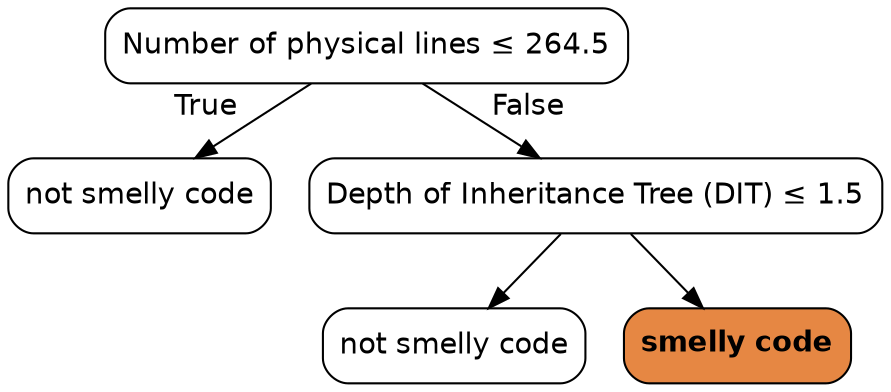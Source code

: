 digraph Tree {
node [color="black", fontname=helvetica, shape=box,  style="filled, rounded", fillcolor="#FFFFFF"];
edge [fontname=helvetica];
0 [label=<Number of physical lines &le; 264.5>];
1 [label=<not smelly code>];
0 -> 1  [headlabel="True", labelangle=45, labeldistance="2.5"];
2 [label=<Depth of Inheritance Tree (DIT) &le; 1.5>];
0 -> 2  [headlabel="False", labelangle="-45", labeldistance="2.5"];
3 [label=<not smelly code>];
2 -> 3;
4 [label=<<b>smelly code</b>>, fillcolor="#e68743"];
2 -> 4;
}
